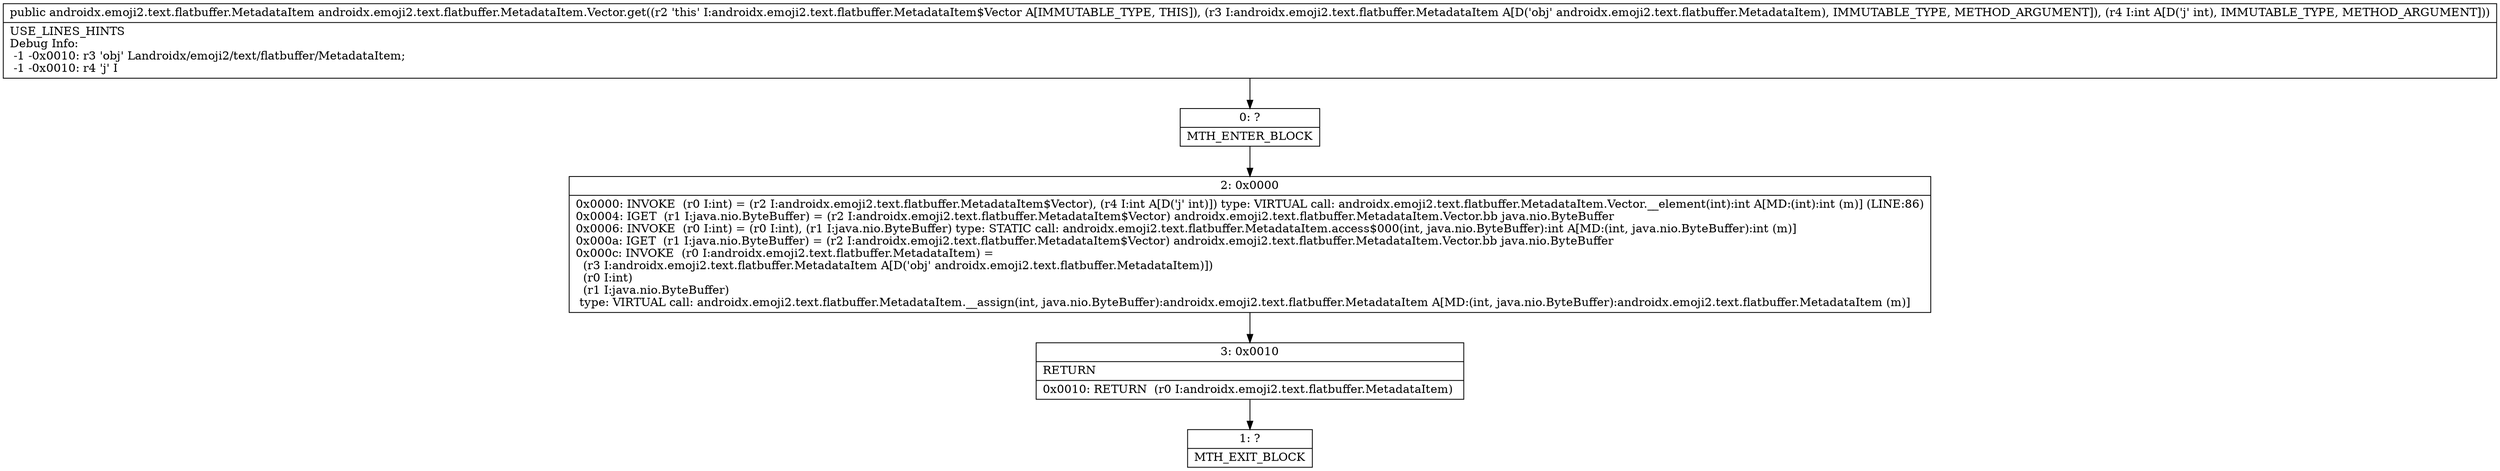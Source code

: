 digraph "CFG forandroidx.emoji2.text.flatbuffer.MetadataItem.Vector.get(Landroidx\/emoji2\/text\/flatbuffer\/MetadataItem;I)Landroidx\/emoji2\/text\/flatbuffer\/MetadataItem;" {
Node_0 [shape=record,label="{0\:\ ?|MTH_ENTER_BLOCK\l}"];
Node_2 [shape=record,label="{2\:\ 0x0000|0x0000: INVOKE  (r0 I:int) = (r2 I:androidx.emoji2.text.flatbuffer.MetadataItem$Vector), (r4 I:int A[D('j' int)]) type: VIRTUAL call: androidx.emoji2.text.flatbuffer.MetadataItem.Vector.__element(int):int A[MD:(int):int (m)] (LINE:86)\l0x0004: IGET  (r1 I:java.nio.ByteBuffer) = (r2 I:androidx.emoji2.text.flatbuffer.MetadataItem$Vector) androidx.emoji2.text.flatbuffer.MetadataItem.Vector.bb java.nio.ByteBuffer \l0x0006: INVOKE  (r0 I:int) = (r0 I:int), (r1 I:java.nio.ByteBuffer) type: STATIC call: androidx.emoji2.text.flatbuffer.MetadataItem.access$000(int, java.nio.ByteBuffer):int A[MD:(int, java.nio.ByteBuffer):int (m)]\l0x000a: IGET  (r1 I:java.nio.ByteBuffer) = (r2 I:androidx.emoji2.text.flatbuffer.MetadataItem$Vector) androidx.emoji2.text.flatbuffer.MetadataItem.Vector.bb java.nio.ByteBuffer \l0x000c: INVOKE  (r0 I:androidx.emoji2.text.flatbuffer.MetadataItem) = \l  (r3 I:androidx.emoji2.text.flatbuffer.MetadataItem A[D('obj' androidx.emoji2.text.flatbuffer.MetadataItem)])\l  (r0 I:int)\l  (r1 I:java.nio.ByteBuffer)\l type: VIRTUAL call: androidx.emoji2.text.flatbuffer.MetadataItem.__assign(int, java.nio.ByteBuffer):androidx.emoji2.text.flatbuffer.MetadataItem A[MD:(int, java.nio.ByteBuffer):androidx.emoji2.text.flatbuffer.MetadataItem (m)]\l}"];
Node_3 [shape=record,label="{3\:\ 0x0010|RETURN\l|0x0010: RETURN  (r0 I:androidx.emoji2.text.flatbuffer.MetadataItem) \l}"];
Node_1 [shape=record,label="{1\:\ ?|MTH_EXIT_BLOCK\l}"];
MethodNode[shape=record,label="{public androidx.emoji2.text.flatbuffer.MetadataItem androidx.emoji2.text.flatbuffer.MetadataItem.Vector.get((r2 'this' I:androidx.emoji2.text.flatbuffer.MetadataItem$Vector A[IMMUTABLE_TYPE, THIS]), (r3 I:androidx.emoji2.text.flatbuffer.MetadataItem A[D('obj' androidx.emoji2.text.flatbuffer.MetadataItem), IMMUTABLE_TYPE, METHOD_ARGUMENT]), (r4 I:int A[D('j' int), IMMUTABLE_TYPE, METHOD_ARGUMENT]))  | USE_LINES_HINTS\lDebug Info:\l  \-1 \-0x0010: r3 'obj' Landroidx\/emoji2\/text\/flatbuffer\/MetadataItem;\l  \-1 \-0x0010: r4 'j' I\l}"];
MethodNode -> Node_0;Node_0 -> Node_2;
Node_2 -> Node_3;
Node_3 -> Node_1;
}

